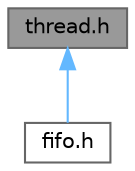 digraph "thread.h"
{
 // LATEX_PDF_SIZE
  bgcolor="transparent";
  edge [fontname=Helvetica,fontsize=10,labelfontname=Helvetica,labelfontsize=10];
  node [fontname=Helvetica,fontsize=10,shape=box,height=0.2,width=0.4];
  Node1 [id="Node000001",label="thread.h",height=0.2,width=0.4,color="gray40", fillcolor="grey60", style="filled", fontcolor="black",tooltip="POSIX threads library wrapper module."];
  Node1 -> Node2 [id="edge1_Node000001_Node000002",dir="back",color="steelblue1",style="solid",tooltip=" "];
  Node2 [id="Node000002",label="fifo.h",height=0.2,width=0.4,color="grey40", fillcolor="white", style="filled",URL="$fifo_8h_source.html",tooltip=" "];
}
